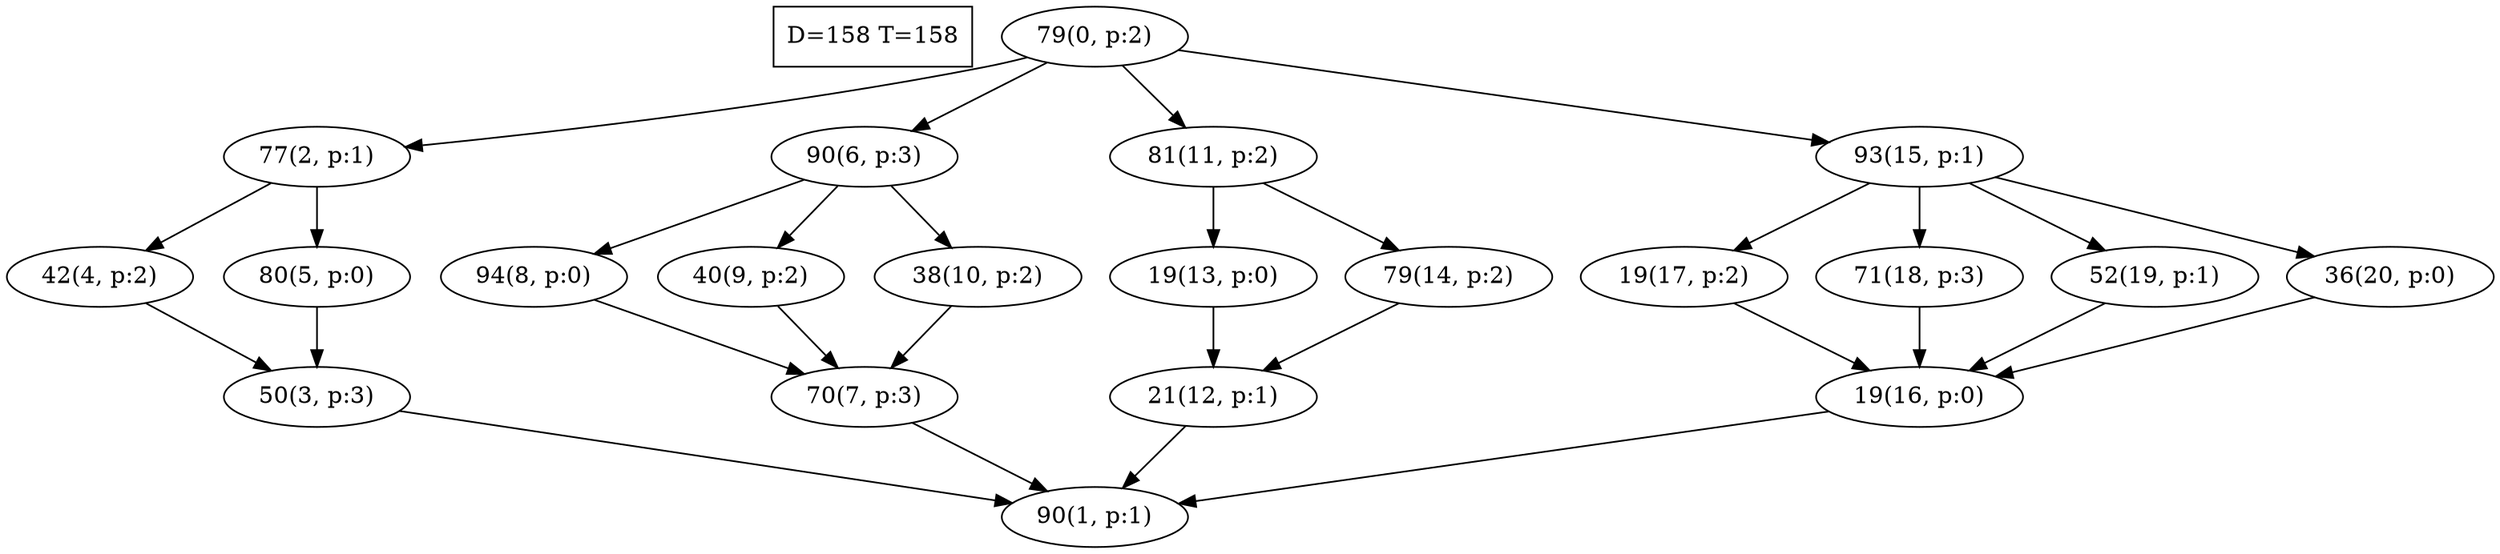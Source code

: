 digraph Task {
i [shape=box, label="D=158 T=158"]; 
0 [label="79(0, p:2)"];
1 [label="90(1, p:1)"];
2 [label="77(2, p:1)"];
3 [label="50(3, p:3)"];
4 [label="42(4, p:2)"];
5 [label="80(5, p:0)"];
6 [label="90(6, p:3)"];
7 [label="70(7, p:3)"];
8 [label="94(8, p:0)"];
9 [label="40(9, p:2)"];
10 [label="38(10, p:2)"];
11 [label="81(11, p:2)"];
12 [label="21(12, p:1)"];
13 [label="19(13, p:0)"];
14 [label="79(14, p:2)"];
15 [label="93(15, p:1)"];
16 [label="19(16, p:0)"];
17 [label="19(17, p:2)"];
18 [label="71(18, p:3)"];
19 [label="52(19, p:1)"];
20 [label="36(20, p:0)"];
0 -> 2;
0 -> 6;
0 -> 11;
0 -> 15;
2 -> 4;
2 -> 5;
3 -> 1;
4 -> 3;
5 -> 3;
6 -> 8;
6 -> 9;
6 -> 10;
7 -> 1;
8 -> 7;
9 -> 7;
10 -> 7;
11 -> 13;
11 -> 14;
12 -> 1;
13 -> 12;
14 -> 12;
15 -> 17;
15 -> 18;
15 -> 19;
15 -> 20;
16 -> 1;
17 -> 16;
18 -> 16;
19 -> 16;
20 -> 16;
}